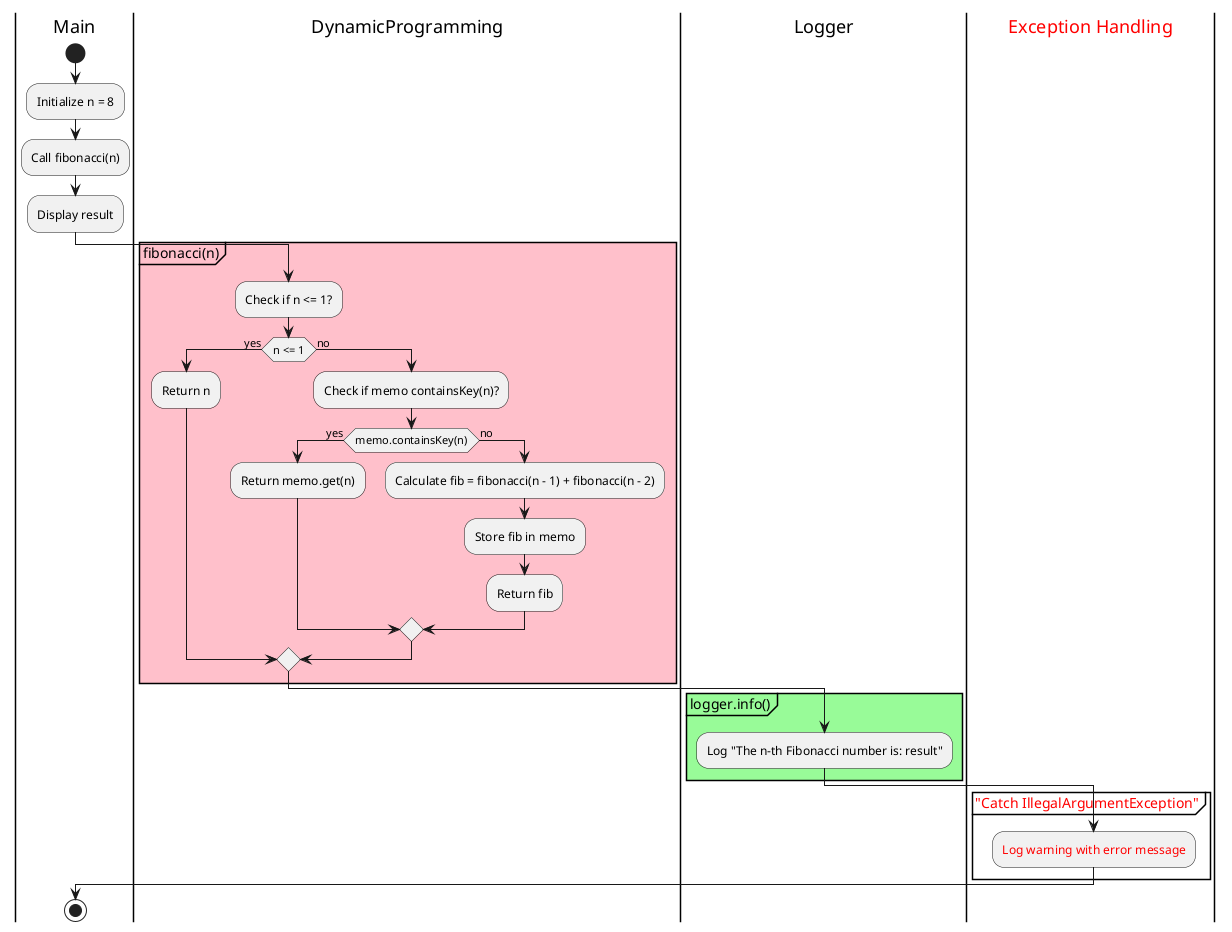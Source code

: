 @startuml

|Main|
start
:Initialize n = 8;
:Call fibonacci(n);
:Display result;

|DynamicProgramming|
partition #pink "fibonacci(n)" {
  :Check if n <= 1?;
  if (n <= 1) then (yes)
    :Return n;
  else (no)
    :Check if memo containsKey(n)?;
    if (memo.containsKey(n)) then (yes)
      :Return memo.get(n);
    else (no)
      :Calculate fib = fibonacci(n - 1) + fibonacci(n - 2);
      :Store fib in memo;
      :Return fib;
    endif
  endif
}

|Logger|
partition #palegreen "logger.info()" {
  :Log "The n-th Fibonacci number is: result";
}

|<color:red>Exception Handling|
partition <color:red>"Catch IllegalArgumentException" {
  :<color:red>Log warning with error message;
}

|Main|
stop

@enduml
